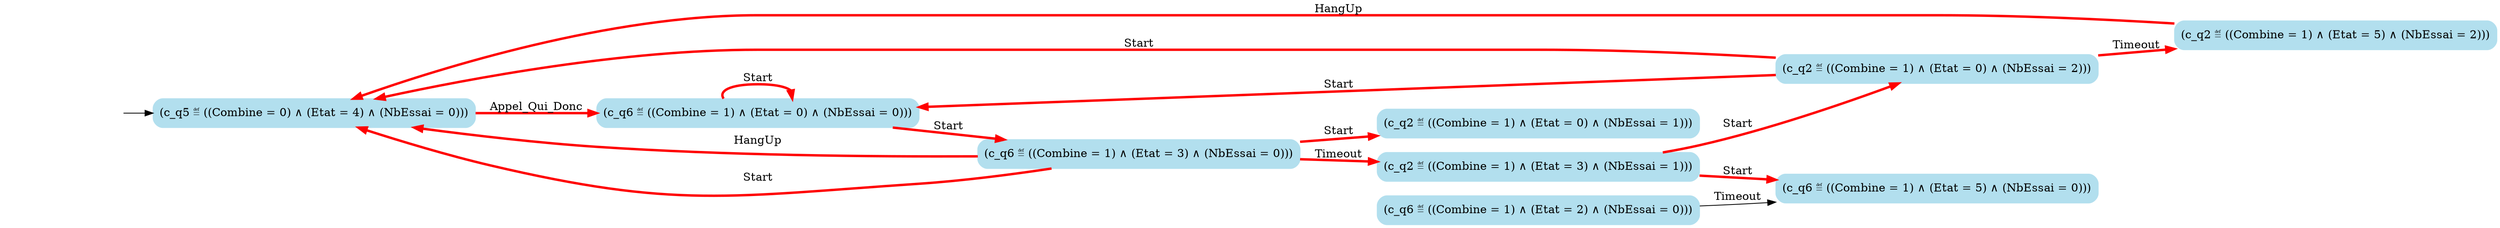 digraph G {

	rankdir = LR;

	start_c_q5_23[style=invisible];

	node[shape=box, style="rounded, filled", color=lightblue2];

	c_q6_27[label="(c_q6 ≝ ((Combine = 1) ∧ (Etat = 0) ∧ (NbEssai = 0)))"];
	c_q2_26[label="(c_q2 ≝ ((Combine = 1) ∧ (Etat = 0) ∧ (NbEssai = 2)))"];
	c_q6_25[label="(c_q6 ≝ ((Combine = 1) ∧ (Etat = 5) ∧ (NbEssai = 0)))"];
	c_q2_9[label="(c_q2 ≝ ((Combine = 1) ∧ (Etat = 0) ∧ (NbEssai = 1)))"];
	c_q2_22[label="(c_q2 ≝ ((Combine = 1) ∧ (Etat = 5) ∧ (NbEssai = 2)))"];
	c_q6_14[label="(c_q6 ≝ ((Combine = 1) ∧ (Etat = 3) ∧ (NbEssai = 0)))"];
	c_q2_24[label="(c_q2 ≝ ((Combine = 1) ∧ (Etat = 3) ∧ (NbEssai = 1)))"];
	c_q5_23[label="(c_q5 ≝ ((Combine = 0) ∧ (Etat = 4) ∧ (NbEssai = 0)))"];
	c_q6_6[label="(c_q6 ≝ ((Combine = 1) ∧ (Etat = 2) ∧ (NbEssai = 0)))"];

	start_c_q5_23 -> c_q5_23;
	c_q5_23 -> c_q6_27[label="Appel_Qui_Donc", penwidth=3, color=red];
	c_q6_27 -> c_q6_14[label="Start", penwidth=3, color=red];
	c_q6_27 -> c_q6_27[label="Start", penwidth=3, color=red];
	c_q6_6 -> c_q6_25[label="Timeout"];
	c_q6_14 -> c_q2_9[label="Start", penwidth=3, color=red];
	c_q6_14 -> c_q2_24[label="Timeout", penwidth=3, color=red];
	c_q6_14 -> c_q5_23[label="Start", penwidth=3, color=red];
	c_q6_14 -> c_q5_23[label="HangUp", penwidth=3, color=red];
	c_q2_24 -> c_q2_26[label="Start", penwidth=3, color=red];
	c_q2_26 -> c_q2_22[label="Timeout", penwidth=3, color=red];
	c_q2_26 -> c_q5_23[label="Start", penwidth=3, color=red];
	c_q2_22 -> c_q5_23[label="HangUp", penwidth=3, color=red];
	c_q2_24 -> c_q6_25[label="Start", penwidth=3, color=red];
	c_q2_26 -> c_q6_27[label="Start", penwidth=3, color=red];

}
